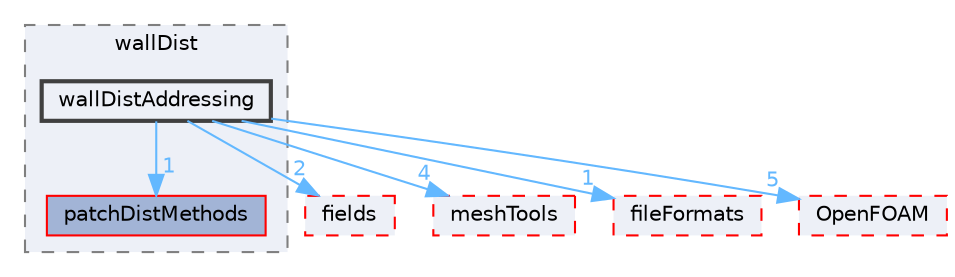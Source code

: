 digraph "src/finiteVolume/fvMesh/wallDist/wallDistAddressing"
{
 // LATEX_PDF_SIZE
  bgcolor="transparent";
  edge [fontname=Helvetica,fontsize=10,labelfontname=Helvetica,labelfontsize=10];
  node [fontname=Helvetica,fontsize=10,shape=box,height=0.2,width=0.4];
  compound=true
  subgraph clusterdir_8b2058fecce8beb3c5dcc5bc9fca7b03 {
    graph [ bgcolor="#edf0f7", pencolor="grey50", label="wallDist", fontname=Helvetica,fontsize=10 style="filled,dashed", URL="dir_8b2058fecce8beb3c5dcc5bc9fca7b03.html",tooltip=""]
  dir_28bd808b48a939f9343efc27d469bf7b [label="patchDistMethods", fillcolor="#a2b4d6", color="red", style="filled", URL="dir_28bd808b48a939f9343efc27d469bf7b.html",tooltip=""];
  dir_1672eeb0dc7baa6a0f0fb4a8fb23ecea [label="wallDistAddressing", fillcolor="#edf0f7", color="grey25", style="filled,bold", URL="dir_1672eeb0dc7baa6a0f0fb4a8fb23ecea.html",tooltip=""];
  }
  dir_25ab4a83a983f7bb7a38b7f63bb141b7 [label="fields", fillcolor="#edf0f7", color="red", style="filled,dashed", URL="dir_25ab4a83a983f7bb7a38b7f63bb141b7.html",tooltip=""];
  dir_ae30ad0bef50cf391b24c614251bb9fd [label="meshTools", fillcolor="#edf0f7", color="red", style="filled,dashed", URL="dir_ae30ad0bef50cf391b24c614251bb9fd.html",tooltip=""];
  dir_b05602f37bb521a7142c0a3e200b5f35 [label="fileFormats", fillcolor="#edf0f7", color="red", style="filled,dashed", URL="dir_b05602f37bb521a7142c0a3e200b5f35.html",tooltip=""];
  dir_c5473ff19b20e6ec4dfe5c310b3778a8 [label="OpenFOAM", fillcolor="#edf0f7", color="red", style="filled,dashed", URL="dir_c5473ff19b20e6ec4dfe5c310b3778a8.html",tooltip=""];
  dir_1672eeb0dc7baa6a0f0fb4a8fb23ecea->dir_25ab4a83a983f7bb7a38b7f63bb141b7 [headlabel="2", labeldistance=1.5 headhref="dir_004340_001332.html" href="dir_004340_001332.html" color="steelblue1" fontcolor="steelblue1"];
  dir_1672eeb0dc7baa6a0f0fb4a8fb23ecea->dir_28bd808b48a939f9343efc27d469bf7b [headlabel="1", labeldistance=1.5 headhref="dir_004340_002823.html" href="dir_004340_002823.html" color="steelblue1" fontcolor="steelblue1"];
  dir_1672eeb0dc7baa6a0f0fb4a8fb23ecea->dir_ae30ad0bef50cf391b24c614251bb9fd [headlabel="4", labeldistance=1.5 headhref="dir_004340_002382.html" href="dir_004340_002382.html" color="steelblue1" fontcolor="steelblue1"];
  dir_1672eeb0dc7baa6a0f0fb4a8fb23ecea->dir_b05602f37bb521a7142c0a3e200b5f35 [headlabel="1", labeldistance=1.5 headhref="dir_004340_001353.html" href="dir_004340_001353.html" color="steelblue1" fontcolor="steelblue1"];
  dir_1672eeb0dc7baa6a0f0fb4a8fb23ecea->dir_c5473ff19b20e6ec4dfe5c310b3778a8 [headlabel="5", labeldistance=1.5 headhref="dir_004340_002695.html" href="dir_004340_002695.html" color="steelblue1" fontcolor="steelblue1"];
}

